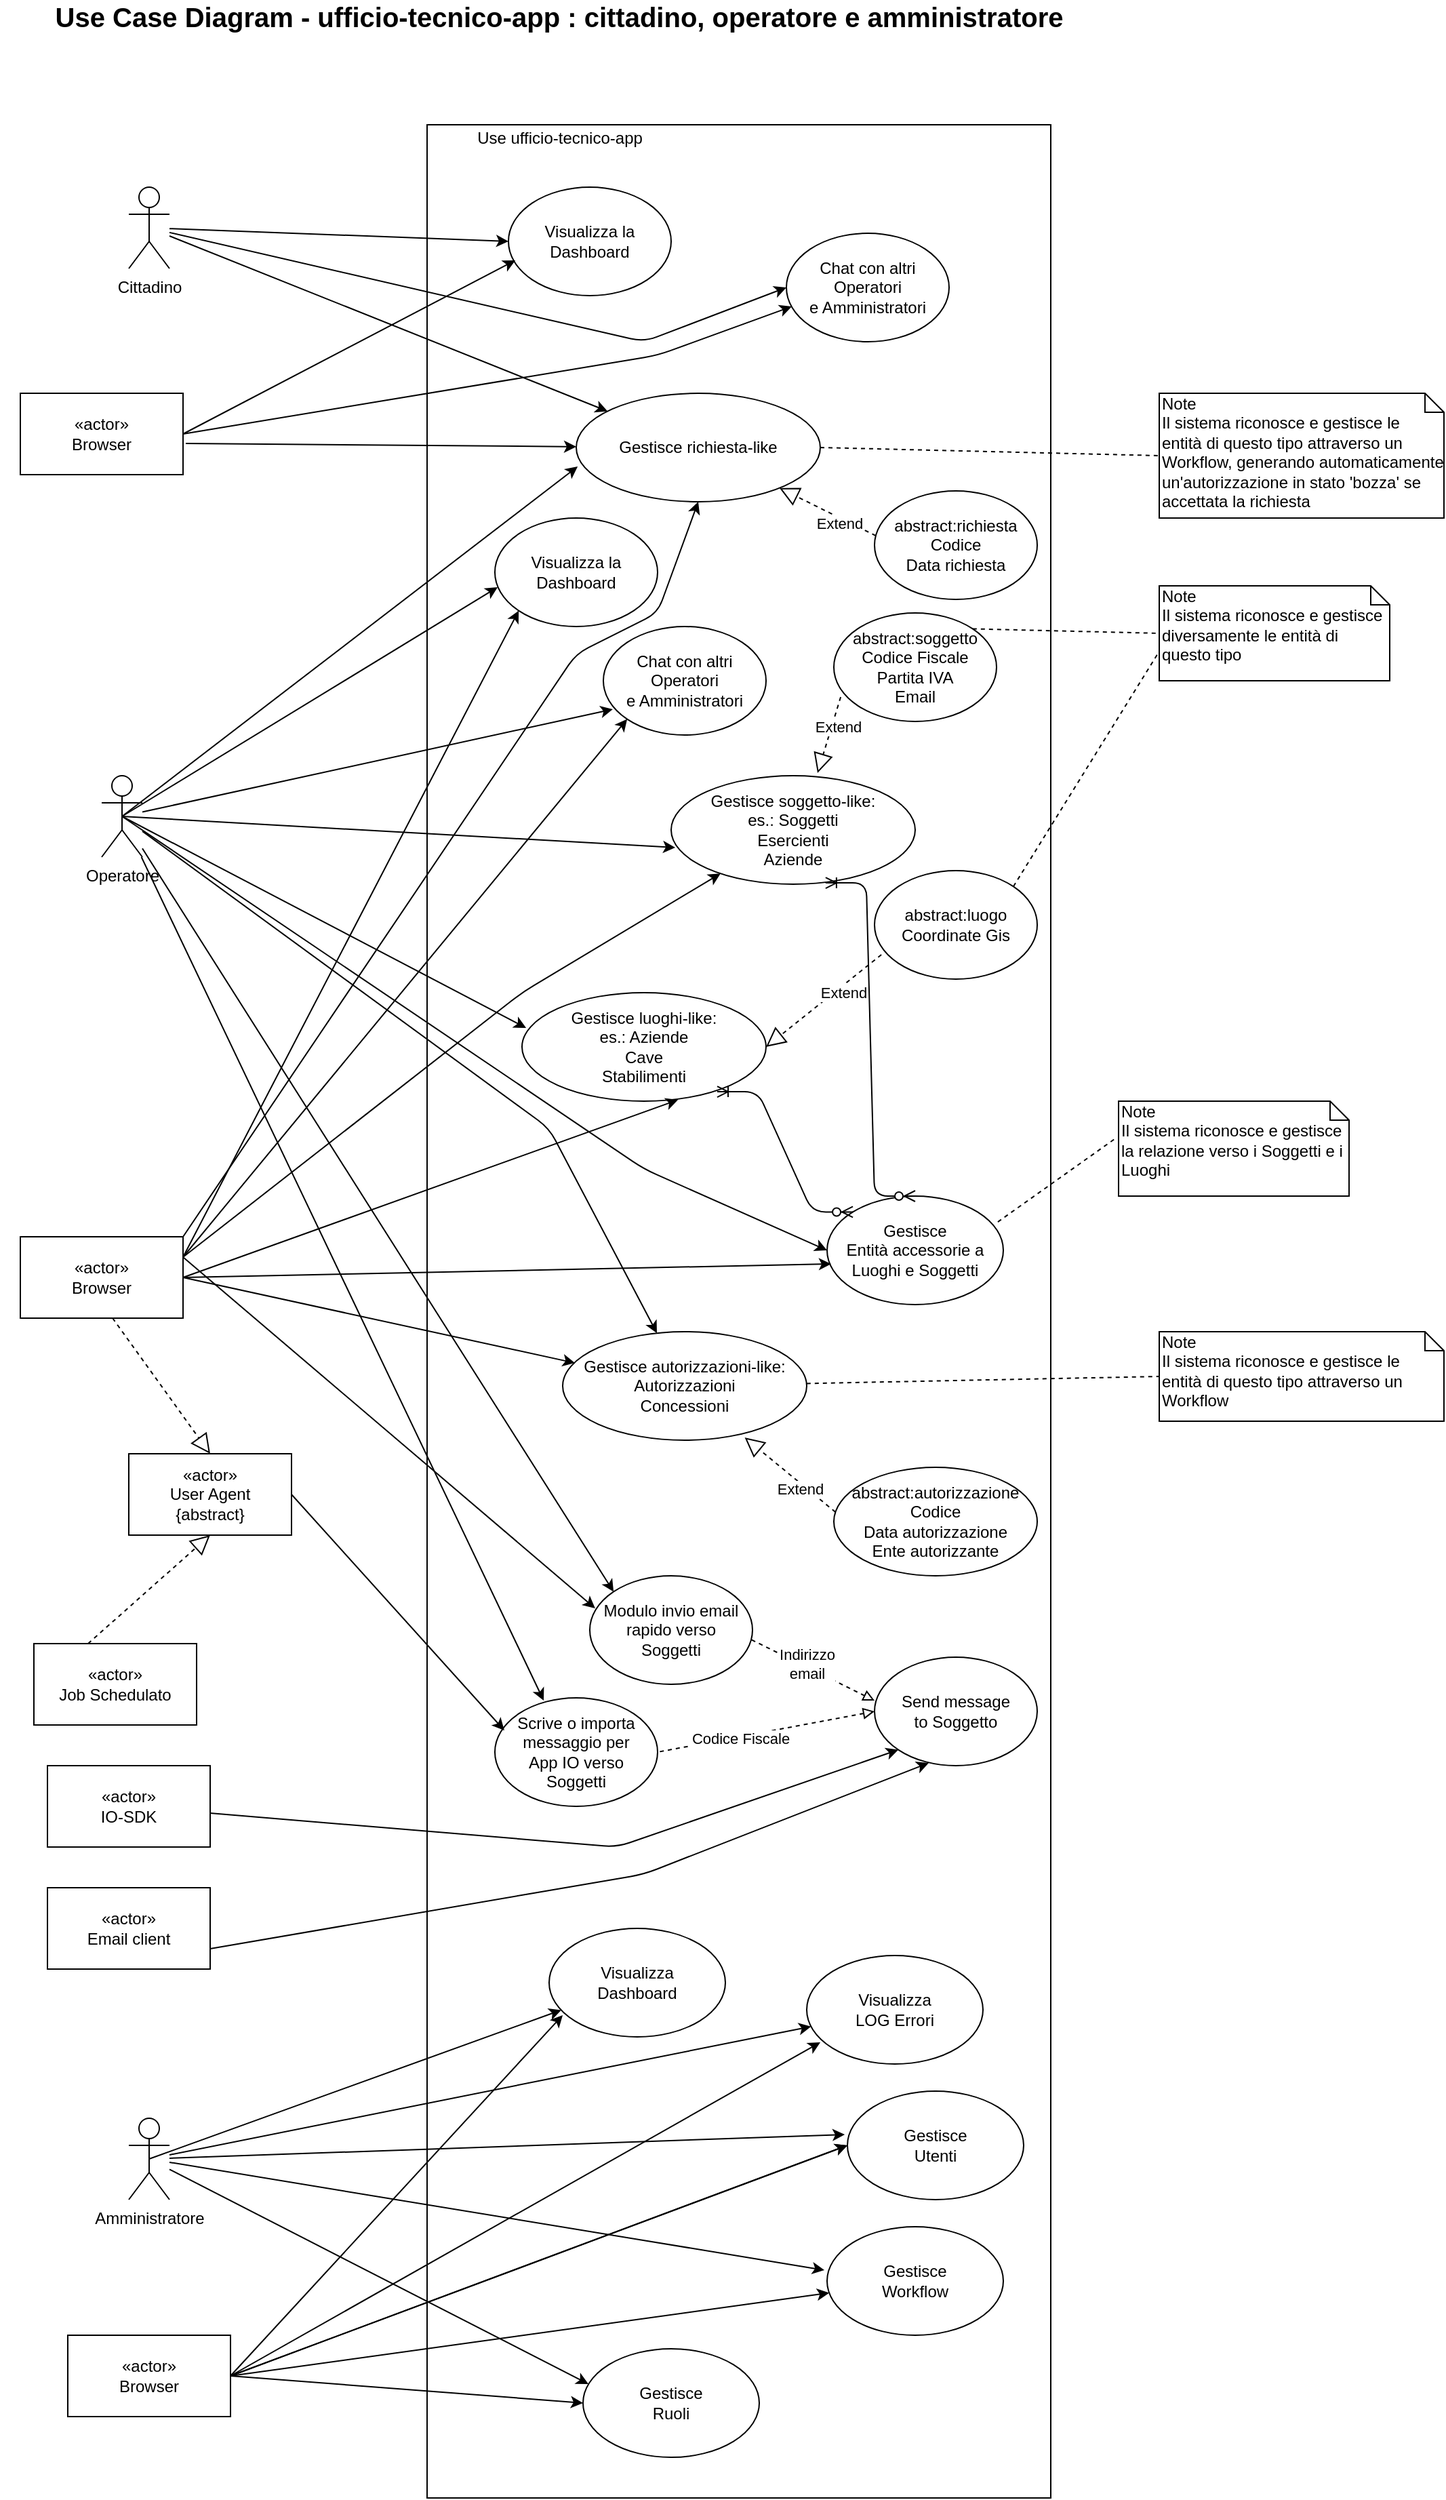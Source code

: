 <mxfile version="13.1.3">
    <diagram id="cpvimrTGd2H6IUNWrMBu" name="Page-1">
        <mxGraphModel dx="1138" dy="1836" grid="1" gridSize="10" guides="1" tooltips="1" connect="1" arrows="1" fold="1" page="1" pageScale="1" pageWidth="827" pageHeight="1169" math="0" shadow="0">
            <root>
                <mxCell id="0"/>
                <mxCell id="1" parent="0"/>
                <mxCell id="16" value="" style="rounded=0;whiteSpace=wrap;html=1;" parent="1" vertex="1">
                    <mxGeometry x="350" y="-690" width="460" height="1750" as="geometry"/>
                </mxCell>
                <mxCell id="dpqHK9en1lOp_nEywDLZ-52" value="Use ufficio-tecnico-app" style="text;html=1;strokeColor=none;fillColor=none;align=center;verticalAlign=middle;whiteSpace=wrap;rounded=0;" parent="1" vertex="1">
                    <mxGeometry x="357.5" y="-690" width="180" height="20" as="geometry"/>
                </mxCell>
                <mxCell id="dpqHK9en1lOp_nEywDLZ-53" value="Visualizza la Dashboard" style="ellipse;whiteSpace=wrap;html=1;" parent="1" vertex="1">
                    <mxGeometry x="400" y="-400" width="120" height="80" as="geometry"/>
                </mxCell>
                <mxCell id="dpqHK9en1lOp_nEywDLZ-54" value="Operatore" style="shape=umlActor;verticalLabelPosition=bottom;labelBackgroundColor=#ffffff;verticalAlign=top;html=1;outlineConnect=0;" parent="1" vertex="1">
                    <mxGeometry x="110" y="-210" width="30" height="60" as="geometry"/>
                </mxCell>
                <mxCell id="dpqHK9en1lOp_nEywDLZ-55" value="«actor»&lt;br&gt;Browser" style="rounded=0;whiteSpace=wrap;html=1;" parent="1" vertex="1">
                    <mxGeometry x="50" y="130" width="120" height="60" as="geometry"/>
                </mxCell>
                <mxCell id="OvLei4fj0SvabnM2tm5U-1" value="&lt;b&gt;&lt;font style=&quot;font-size: 20px&quot;&gt;Use Case Diagram - ufficio-tecnico-app : cittadino, operatore e amministratore&lt;br&gt;&lt;/font&gt;&lt;/b&gt;" style="text;html=1;strokeColor=none;fillColor=none;align=center;verticalAlign=middle;whiteSpace=wrap;rounded=0;" parent="1" vertex="1">
                    <mxGeometry x="35" y="-780" width="825" height="20" as="geometry"/>
                </mxCell>
                <mxCell id="OvLei4fj0SvabnM2tm5U-2" value="Send message&lt;br&gt;to Soggetto" style="ellipse;whiteSpace=wrap;html=1;" parent="1" vertex="1">
                    <mxGeometry x="680" y="440" width="120" height="80" as="geometry"/>
                </mxCell>
                <mxCell id="OvLei4fj0SvabnM2tm5U-3" value="«actor»&lt;br&gt;Email client" style="rounded=0;whiteSpace=wrap;html=1;" parent="1" vertex="1">
                    <mxGeometry x="70" y="610" width="120" height="60" as="geometry"/>
                </mxCell>
                <mxCell id="2" value="Chat con altri&lt;br&gt;Operatori&lt;br&gt;e Amministratori" style="ellipse;whiteSpace=wrap;html=1;" parent="1" vertex="1">
                    <mxGeometry x="480" y="-320" width="120" height="80" as="geometry"/>
                </mxCell>
                <mxCell id="5" value="Modulo invio email&lt;br&gt;rapido verso&lt;br&gt;Soggetti" style="ellipse;whiteSpace=wrap;html=1;" parent="1" vertex="1">
                    <mxGeometry x="470" y="380" width="120" height="80" as="geometry"/>
                </mxCell>
                <mxCell id="6" value="" style="endArrow=none;dashed=1;html=1;endFill=0;startArrow=block;startFill=0;exitX=0;exitY=0.4;exitDx=0;exitDy=0;exitPerimeter=0;entryX=0.992;entryY=0.588;entryDx=0;entryDy=0;entryPerimeter=0;" parent="1" source="OvLei4fj0SvabnM2tm5U-2" target="5" edge="1">
                    <mxGeometry width="50" height="50" relative="1" as="geometry">
                        <mxPoint x="675.04" y="452.04" as="sourcePoint"/>
                        <mxPoint x="170" y="226.693" as="targetPoint"/>
                    </mxGeometry>
                </mxCell>
                <mxCell id="15" value="Indirizzo&lt;br&gt;email" style="edgeLabel;html=1;align=center;verticalAlign=middle;resizable=0;points=[];" parent="6" vertex="1" connectable="0">
                    <mxGeometry x="0.278" y="2" relative="1" as="geometry">
                        <mxPoint x="9.16" as="offset"/>
                    </mxGeometry>
                </mxCell>
                <mxCell id="8" value="«actor»&lt;br&gt;IO-SDK" style="rounded=0;whiteSpace=wrap;html=1;" parent="1" vertex="1">
                    <mxGeometry x="70" y="520" width="120" height="60" as="geometry"/>
                </mxCell>
                <mxCell id="9" value="Scrive o importa&lt;br&gt;messaggio per&lt;br&gt;App IO verso&lt;br&gt;Soggetti" style="ellipse;whiteSpace=wrap;html=1;" parent="1" vertex="1">
                    <mxGeometry x="400" y="470" width="120" height="80" as="geometry"/>
                </mxCell>
                <mxCell id="13" value="" style="endArrow=none;dashed=1;html=1;endFill=0;startArrow=block;startFill=0;entryX=1;entryY=0.5;entryDx=0;entryDy=0;" parent="1" target="9" edge="1">
                    <mxGeometry width="50" height="50" relative="1" as="geometry">
                        <mxPoint x="680" y="480" as="sourcePoint"/>
                        <mxPoint x="599.04" y="437.04" as="targetPoint"/>
                    </mxGeometry>
                </mxCell>
                <mxCell id="14" value="Codice Fiscale" style="edgeLabel;html=1;align=center;verticalAlign=middle;resizable=0;points=[];" parent="13" vertex="1" connectable="0">
                    <mxGeometry x="0.241" y="1" relative="1" as="geometry">
                        <mxPoint as="offset"/>
                    </mxGeometry>
                </mxCell>
                <mxCell id="17" value="Gestisce soggetto-like:&lt;br&gt;es.: Soggetti&lt;br&gt;Esercienti&lt;br&gt;Aziende" style="ellipse;whiteSpace=wrap;html=1;" parent="1" vertex="1">
                    <mxGeometry x="530" y="-210" width="180" height="80" as="geometry"/>
                </mxCell>
                <mxCell id="18" value="" style="endArrow=block;dashed=1;endFill=0;endSize=12;html=1;entryX=0.6;entryY=-0.025;entryDx=0;entryDy=0;entryPerimeter=0;exitX=0.042;exitY=0.775;exitDx=0;exitDy=0;exitPerimeter=0;" parent="1" source="19" target="17" edge="1">
                    <mxGeometry width="160" relative="1" as="geometry">
                        <mxPoint x="200" y="-140" as="sourcePoint"/>
                        <mxPoint x="490" y="-150" as="targetPoint"/>
                        <Array as="points"/>
                    </mxGeometry>
                </mxCell>
                <mxCell id="20" value="Extend" style="edgeLabel;html=1;align=center;verticalAlign=middle;resizable=0;points=[];" parent="18" vertex="1" connectable="0">
                    <mxGeometry x="-0.275" y="4" relative="1" as="geometry">
                        <mxPoint as="offset"/>
                    </mxGeometry>
                </mxCell>
                <mxCell id="19" value="abstract:soggetto&lt;br&gt;Codice Fiscale&lt;br&gt;Partita IVA&lt;br&gt;Email" style="ellipse;whiteSpace=wrap;html=1;" parent="1" vertex="1">
                    <mxGeometry x="650" y="-330" width="120" height="80" as="geometry"/>
                </mxCell>
                <mxCell id="22" value="Gestisce luoghi-like:&lt;br&gt;es.: Aziende&lt;br&gt;Cave&lt;br&gt;Stabilimenti" style="ellipse;whiteSpace=wrap;html=1;" parent="1" vertex="1">
                    <mxGeometry x="420" y="-50" width="180" height="80" as="geometry"/>
                </mxCell>
                <mxCell id="23" value="" style="endArrow=block;dashed=1;endFill=0;endSize=12;html=1;entryX=1;entryY=0.5;entryDx=0;entryDy=0;exitX=0.042;exitY=0.775;exitDx=0;exitDy=0;exitPerimeter=0;" parent="1" source="25" target="22" edge="1">
                    <mxGeometry width="160" relative="1" as="geometry">
                        <mxPoint x="221" as="sourcePoint"/>
                        <mxPoint x="609" y="-12" as="targetPoint"/>
                        <Array as="points"/>
                    </mxGeometry>
                </mxCell>
                <mxCell id="24" value="Extend" style="edgeLabel;html=1;align=center;verticalAlign=middle;resizable=0;points=[];" parent="23" vertex="1" connectable="0">
                    <mxGeometry x="-0.275" y="4" relative="1" as="geometry">
                        <mxPoint as="offset"/>
                    </mxGeometry>
                </mxCell>
                <mxCell id="25" value="abstract:luogo&lt;br&gt;Coordinate Gis" style="ellipse;whiteSpace=wrap;html=1;" parent="1" vertex="1">
                    <mxGeometry x="680" y="-140" width="120" height="80" as="geometry"/>
                </mxCell>
                <mxCell id="28" value="Gestisce autorizzazioni-like:&lt;br&gt;Autorizzazioni&lt;br&gt;Concessioni" style="ellipse;whiteSpace=wrap;html=1;" parent="1" vertex="1">
                    <mxGeometry x="450" y="200" width="180" height="80" as="geometry"/>
                </mxCell>
                <mxCell id="30" value="" style="endArrow=classic;html=1;entryX=0.017;entryY=0.638;entryDx=0;entryDy=0;entryPerimeter=0;exitX=0.5;exitY=0.5;exitDx=0;exitDy=0;exitPerimeter=0;" parent="1" source="dpqHK9en1lOp_nEywDLZ-54" target="dpqHK9en1lOp_nEywDLZ-53" edge="1">
                    <mxGeometry width="50" height="50" relative="1" as="geometry">
                        <mxPoint x="390" y="-130" as="sourcePoint"/>
                        <mxPoint x="440" y="-180" as="targetPoint"/>
                    </mxGeometry>
                </mxCell>
                <mxCell id="31" value="" style="endArrow=classic;html=1;exitX=1;exitY=0.25;exitDx=0;exitDy=0;entryX=0;entryY=1;entryDx=0;entryDy=0;" parent="1" source="dpqHK9en1lOp_nEywDLZ-55" target="dpqHK9en1lOp_nEywDLZ-53" edge="1">
                    <mxGeometry width="50" height="50" relative="1" as="geometry">
                        <mxPoint x="135" y="-170" as="sourcePoint"/>
                        <mxPoint x="470" y="-340" as="targetPoint"/>
                    </mxGeometry>
                </mxCell>
                <mxCell id="32" value="" style="endArrow=classic;html=1;entryX=0;entryY=1;entryDx=0;entryDy=0;exitX=1;exitY=0.25;exitDx=0;exitDy=0;" parent="1" source="dpqHK9en1lOp_nEywDLZ-55" target="2" edge="1">
                    <mxGeometry width="50" height="50" relative="1" as="geometry">
                        <mxPoint x="135" y="-170" as="sourcePoint"/>
                        <mxPoint x="472.04" y="-328.96" as="targetPoint"/>
                    </mxGeometry>
                </mxCell>
                <mxCell id="33" value="" style="endArrow=classic;html=1;entryX=0.058;entryY=0.763;entryDx=0;entryDy=0;entryPerimeter=0;" parent="1" source="dpqHK9en1lOp_nEywDLZ-54" target="2" edge="1">
                    <mxGeometry width="50" height="50" relative="1" as="geometry">
                        <mxPoint x="145" y="-160" as="sourcePoint"/>
                        <mxPoint x="482.04" y="-318.96" as="targetPoint"/>
                    </mxGeometry>
                </mxCell>
                <mxCell id="34" value="" style="endArrow=classic;html=1;entryX=0.017;entryY=0.663;entryDx=0;entryDy=0;entryPerimeter=0;exitX=0.5;exitY=0.5;exitDx=0;exitDy=0;exitPerimeter=0;" parent="1" source="dpqHK9en1lOp_nEywDLZ-54" target="17" edge="1">
                    <mxGeometry width="50" height="50" relative="1" as="geometry">
                        <mxPoint x="135" y="-170" as="sourcePoint"/>
                        <mxPoint x="472.04" y="-328.96" as="targetPoint"/>
                    </mxGeometry>
                </mxCell>
                <mxCell id="35" value="" style="endArrow=classic;html=1;entryX=0.017;entryY=0.325;entryDx=0;entryDy=0;entryPerimeter=0;exitX=0.5;exitY=0.5;exitDx=0;exitDy=0;exitPerimeter=0;" parent="1" source="dpqHK9en1lOp_nEywDLZ-54" target="22" edge="1">
                    <mxGeometry width="50" height="50" relative="1" as="geometry">
                        <mxPoint x="145" y="-160" as="sourcePoint"/>
                        <mxPoint x="482.04" y="-318.96" as="targetPoint"/>
                    </mxGeometry>
                </mxCell>
                <mxCell id="46" value="" style="endArrow=classic;html=1;" parent="1" source="dpqHK9en1lOp_nEywDLZ-54" target="28" edge="1">
                    <mxGeometry width="50" height="50" relative="1" as="geometry">
                        <mxPoint x="135" y="-170" as="sourcePoint"/>
                        <mxPoint x="427.06" y="-14" as="targetPoint"/>
                        <Array as="points">
                            <mxPoint x="440" y="50"/>
                        </Array>
                    </mxGeometry>
                </mxCell>
                <mxCell id="48" value="" style="endArrow=classic;html=1;entryX=0.3;entryY=0.025;entryDx=0;entryDy=0;entryPerimeter=0;" parent="1" source="dpqHK9en1lOp_nEywDLZ-54" target="9" edge="1">
                    <mxGeometry width="50" height="50" relative="1" as="geometry">
                        <mxPoint x="150" y="-155" as="sourcePoint"/>
                        <mxPoint x="440.934" y="135.934" as="targetPoint"/>
                    </mxGeometry>
                </mxCell>
                <mxCell id="49" value="" style="endArrow=classic;html=1;entryX=0;entryY=0;entryDx=0;entryDy=0;" parent="1" source="dpqHK9en1lOp_nEywDLZ-54" target="5" edge="1">
                    <mxGeometry width="50" height="50" relative="1" as="geometry">
                        <mxPoint x="160" y="-145" as="sourcePoint"/>
                        <mxPoint x="450.934" y="145.934" as="targetPoint"/>
                    </mxGeometry>
                </mxCell>
                <mxCell id="50" value="" style="endArrow=classic;html=1;exitX=1;exitY=0.5;exitDx=0;exitDy=0;entryX=0.058;entryY=0.3;entryDx=0;entryDy=0;entryPerimeter=0;" parent="1" source="90" target="9" edge="1">
                    <mxGeometry width="50" height="50" relative="1" as="geometry">
                        <mxPoint x="180" y="155" as="sourcePoint"/>
                        <mxPoint x="220" y="372" as="targetPoint"/>
                    </mxGeometry>
                </mxCell>
                <mxCell id="51" value="" style="endArrow=classic;html=1;exitX=1;exitY=0.25;exitDx=0;exitDy=0;entryX=0.033;entryY=0.3;entryDx=0;entryDy=0;entryPerimeter=0;" parent="1" source="dpqHK9en1lOp_nEywDLZ-55" target="5" edge="1">
                    <mxGeometry width="50" height="50" relative="1" as="geometry">
                        <mxPoint x="190" y="165" as="sourcePoint"/>
                        <mxPoint x="270" y="300" as="targetPoint"/>
                    </mxGeometry>
                </mxCell>
                <mxCell id="52" value="" style="endArrow=classic;html=1;exitX=1;exitY=0.75;exitDx=0;exitDy=0;entryX=0.333;entryY=0.975;entryDx=0;entryDy=0;entryPerimeter=0;" parent="1" source="OvLei4fj0SvabnM2tm5U-3" target="OvLei4fj0SvabnM2tm5U-2" edge="1">
                    <mxGeometry width="50" height="50" relative="1" as="geometry">
                        <mxPoint x="179.04" y="162.02" as="sourcePoint"/>
                        <mxPoint x="416.96" y="504" as="targetPoint"/>
                        <Array as="points">
                            <mxPoint x="510" y="600"/>
                        </Array>
                    </mxGeometry>
                </mxCell>
                <mxCell id="53" value="" style="endArrow=classic;html=1;entryX=0;entryY=1;entryDx=0;entryDy=0;" parent="1" source="8" target="OvLei4fj0SvabnM2tm5U-2" edge="1">
                    <mxGeometry width="50" height="50" relative="1" as="geometry">
                        <mxPoint x="189.04" y="172.02" as="sourcePoint"/>
                        <mxPoint x="426.96" y="514" as="targetPoint"/>
                        <Array as="points">
                            <mxPoint x="490" y="580"/>
                        </Array>
                    </mxGeometry>
                </mxCell>
                <mxCell id="54" value="Gestisce&lt;br&gt;Entità accessorie a Luoghi e Soggetti" style="ellipse;whiteSpace=wrap;html=1;" parent="1" vertex="1">
                    <mxGeometry x="645" y="100" width="130" height="80" as="geometry"/>
                </mxCell>
                <mxCell id="55" value="" style="endArrow=classic;html=1;entryX=0;entryY=0.5;entryDx=0;entryDy=0;exitX=0.5;exitY=0.5;exitDx=0;exitDy=0;exitPerimeter=0;" parent="1" source="dpqHK9en1lOp_nEywDLZ-54" target="54" edge="1">
                    <mxGeometry width="50" height="50" relative="1" as="geometry">
                        <mxPoint x="135" y="-170" as="sourcePoint"/>
                        <mxPoint x="427.06" y="-14" as="targetPoint"/>
                        <Array as="points">
                            <mxPoint x="510" y="80"/>
                        </Array>
                    </mxGeometry>
                </mxCell>
                <mxCell id="56" value="" style="endArrow=classic;html=1;exitX=1;exitY=0.25;exitDx=0;exitDy=0;" parent="1" source="dpqHK9en1lOp_nEywDLZ-55" target="17" edge="1">
                    <mxGeometry width="50" height="50" relative="1" as="geometry">
                        <mxPoint x="180" y="155" as="sourcePoint"/>
                        <mxPoint x="667.574" y="-301.716" as="targetPoint"/>
                        <Array as="points">
                            <mxPoint x="420" y="-50"/>
                        </Array>
                    </mxGeometry>
                </mxCell>
                <mxCell id="57" value="" style="endArrow=classic;html=1;entryX=0.639;entryY=0.988;entryDx=0;entryDy=0;exitX=1;exitY=0.5;exitDx=0;exitDy=0;entryPerimeter=0;" parent="1" source="dpqHK9en1lOp_nEywDLZ-55" target="22" edge="1">
                    <mxGeometry width="50" height="50" relative="1" as="geometry">
                        <mxPoint x="190" y="165" as="sourcePoint"/>
                        <mxPoint x="677.574" y="-291.716" as="targetPoint"/>
                    </mxGeometry>
                </mxCell>
                <mxCell id="58" value="" style="endArrow=classic;html=1;entryX=0.023;entryY=0.625;entryDx=0;entryDy=0;exitX=1;exitY=0.5;exitDx=0;exitDy=0;entryPerimeter=0;" parent="1" source="dpqHK9en1lOp_nEywDLZ-55" target="54" edge="1">
                    <mxGeometry width="50" height="50" relative="1" as="geometry">
                        <mxPoint x="200" y="175" as="sourcePoint"/>
                        <mxPoint x="687.574" y="-281.716" as="targetPoint"/>
                    </mxGeometry>
                </mxCell>
                <mxCell id="59" value="" style="edgeStyle=entityRelationEdgeStyle;fontSize=12;html=1;endArrow=ERoneToMany;startArrow=ERzeroToMany;entryX=0.8;entryY=0.913;entryDx=0;entryDy=0;entryPerimeter=0;exitX=0;exitY=0;exitDx=0;exitDy=0;" parent="1" source="54" target="22" edge="1">
                    <mxGeometry width="100" height="100" relative="1" as="geometry">
                        <mxPoint x="360" y="-30" as="sourcePoint"/>
                        <mxPoint x="460" y="-130" as="targetPoint"/>
                    </mxGeometry>
                </mxCell>
                <mxCell id="60" value="" style="edgeStyle=entityRelationEdgeStyle;fontSize=12;html=1;endArrow=ERoneToMany;startArrow=ERzeroToMany;entryX=0.633;entryY=0.988;entryDx=0;entryDy=0;entryPerimeter=0;exitX=0.5;exitY=0;exitDx=0;exitDy=0;" parent="1" source="54" target="17" edge="1">
                    <mxGeometry width="100" height="100" relative="1" as="geometry">
                        <mxPoint x="360" y="-30" as="sourcePoint"/>
                        <mxPoint x="460" y="-130" as="targetPoint"/>
                    </mxGeometry>
                </mxCell>
                <mxCell id="61" value="Note&lt;br&gt;Il sistema riconosce e gestisce diversamente le entità di questo tipo" style="shape=note;whiteSpace=wrap;html=1;size=14;verticalAlign=top;align=left;spacingTop=-6;" parent="1" vertex="1">
                    <mxGeometry x="890" y="-350" width="170" height="70" as="geometry"/>
                </mxCell>
                <mxCell id="62" value="" style="endArrow=none;dashed=1;html=1;entryX=-0.006;entryY=0.714;entryDx=0;entryDy=0;entryPerimeter=0;exitX=1;exitY=0;exitDx=0;exitDy=0;" parent="1" source="25" target="61" edge="1">
                    <mxGeometry width="50" height="50" relative="1" as="geometry">
                        <mxPoint x="390" y="-260" as="sourcePoint"/>
                        <mxPoint x="440" y="-310" as="targetPoint"/>
                    </mxGeometry>
                </mxCell>
                <mxCell id="63" value="" style="endArrow=none;dashed=1;html=1;entryX=0;entryY=0.5;entryDx=0;entryDy=0;entryPerimeter=0;exitX=1;exitY=0;exitDx=0;exitDy=0;" parent="1" source="19" target="61" edge="1">
                    <mxGeometry width="50" height="50" relative="1" as="geometry">
                        <mxPoint x="390" y="-260" as="sourcePoint"/>
                        <mxPoint x="440" y="-310" as="targetPoint"/>
                    </mxGeometry>
                </mxCell>
                <mxCell id="64" value="Note&lt;br&gt;Il sistema riconosce e gestisce la relazione verso i Soggetti e i Luoghi" style="shape=note;whiteSpace=wrap;html=1;size=14;verticalAlign=top;align=left;spacingTop=-6;" parent="1" vertex="1">
                    <mxGeometry x="860" y="30" width="170" height="70" as="geometry"/>
                </mxCell>
                <mxCell id="65" value="" style="endArrow=none;dashed=1;html=1;entryX=-0.018;entryY=0.4;entryDx=0;entryDy=0;entryPerimeter=0;exitX=0.969;exitY=0.238;exitDx=0;exitDy=0;exitPerimeter=0;" parent="1" source="54" target="64" edge="1">
                    <mxGeometry width="50" height="50" relative="1" as="geometry">
                        <mxPoint x="780.04" y="-80" as="sourcePoint"/>
                        <mxPoint x="898.98" y="-290.02" as="targetPoint"/>
                    </mxGeometry>
                </mxCell>
                <mxCell id="70" value="Amministratore" style="shape=umlActor;verticalLabelPosition=bottom;labelBackgroundColor=#ffffff;verticalAlign=top;html=1;outlineConnect=0;" parent="1" vertex="1">
                    <mxGeometry x="130" y="780" width="30" height="60" as="geometry"/>
                </mxCell>
                <mxCell id="73" value="Gestisce&lt;br&gt;Utenti" style="ellipse;whiteSpace=wrap;html=1;" parent="1" vertex="1">
                    <mxGeometry x="660" y="760" width="130" height="80" as="geometry"/>
                </mxCell>
                <mxCell id="74" value="Gestisce&lt;br&gt;Ruoli" style="ellipse;whiteSpace=wrap;html=1;" parent="1" vertex="1">
                    <mxGeometry x="465" y="950" width="130" height="80" as="geometry"/>
                </mxCell>
                <mxCell id="75" value="Visualizza&lt;br&gt;LOG Errori" style="ellipse;whiteSpace=wrap;html=1;" parent="1" vertex="1">
                    <mxGeometry x="630" y="660" width="130" height="80" as="geometry"/>
                </mxCell>
                <mxCell id="76" value="" style="endArrow=classic;html=1;" parent="1" source="70" target="75" edge="1">
                    <mxGeometry width="50" height="50" relative="1" as="geometry">
                        <mxPoint x="390" y="810" as="sourcePoint"/>
                        <mxPoint x="440" y="760" as="targetPoint"/>
                    </mxGeometry>
                </mxCell>
                <mxCell id="77" value="«actor»&lt;br&gt;Browser" style="rounded=0;whiteSpace=wrap;html=1;" parent="1" vertex="1">
                    <mxGeometry x="85" y="940" width="120" height="60" as="geometry"/>
                </mxCell>
                <mxCell id="79" value="" style="endArrow=classic;html=1;entryX=0.031;entryY=0.325;entryDx=0;entryDy=0;entryPerimeter=0;" parent="1" source="70" target="74" edge="1">
                    <mxGeometry width="50" height="50" relative="1" as="geometry">
                        <mxPoint x="180" y="824.868" as="sourcePoint"/>
                        <mxPoint x="488.189" y="719.435" as="targetPoint"/>
                    </mxGeometry>
                </mxCell>
                <mxCell id="80" value="" style="endArrow=classic;html=1;entryX=-0.015;entryY=0.4;entryDx=0;entryDy=0;entryPerimeter=0;" parent="1" source="70" target="73" edge="1">
                    <mxGeometry width="50" height="50" relative="1" as="geometry">
                        <mxPoint x="190" y="834.868" as="sourcePoint"/>
                        <mxPoint x="498.189" y="729.435" as="targetPoint"/>
                    </mxGeometry>
                </mxCell>
                <mxCell id="83" value="" style="endArrow=classic;html=1;entryX=0.077;entryY=0.8;entryDx=0;entryDy=0;entryPerimeter=0;exitX=1;exitY=0.5;exitDx=0;exitDy=0;" parent="1" source="77" target="75" edge="1">
                    <mxGeometry width="50" height="50" relative="1" as="geometry">
                        <mxPoint x="220" y="864.868" as="sourcePoint"/>
                        <mxPoint x="528.189" y="759.435" as="targetPoint"/>
                    </mxGeometry>
                </mxCell>
                <mxCell id="85" value="" style="endArrow=classic;html=1;entryX=0;entryY=0.5;entryDx=0;entryDy=0;exitX=1;exitY=0.5;exitDx=0;exitDy=0;" parent="1" source="77" target="73" edge="1">
                    <mxGeometry width="50" height="50" relative="1" as="geometry">
                        <mxPoint x="215" y="980" as="sourcePoint"/>
                        <mxPoint x="475" y="890" as="targetPoint"/>
                    </mxGeometry>
                </mxCell>
                <mxCell id="86" value="" style="endArrow=classic;html=1;entryX=0;entryY=0.5;entryDx=0;entryDy=0;exitX=1;exitY=0.5;exitDx=0;exitDy=0;" parent="1" source="77" target="74" edge="1">
                    <mxGeometry width="50" height="50" relative="1" as="geometry">
                        <mxPoint x="215" y="980" as="sourcePoint"/>
                        <mxPoint x="460" y="1000" as="targetPoint"/>
                    </mxGeometry>
                </mxCell>
                <mxCell id="90" value="«actor»&lt;br&gt;User Agent&lt;br&gt;{abstract}" style="rounded=0;whiteSpace=wrap;html=1;" parent="1" vertex="1">
                    <mxGeometry x="130" y="290" width="120" height="60" as="geometry"/>
                </mxCell>
                <mxCell id="91" value="«actor»&lt;br&gt;Job Schedulato" style="rounded=0;whiteSpace=wrap;html=1;" parent="1" vertex="1">
                    <mxGeometry x="60" y="430" width="120" height="60" as="geometry"/>
                </mxCell>
                <mxCell id="92" value="" style="endArrow=block;dashed=1;endFill=0;endSize=12;html=1;entryX=0.5;entryY=0;entryDx=0;entryDy=0;exitX=0.567;exitY=1;exitDx=0;exitDy=0;exitPerimeter=0;" parent="1" source="dpqHK9en1lOp_nEywDLZ-55" target="90" edge="1">
                    <mxGeometry width="160" relative="1" as="geometry">
                        <mxPoint x="168.52" y="220" as="sourcePoint"/>
                        <mxPoint x="81.48" y="316" as="targetPoint"/>
                        <Array as="points"/>
                    </mxGeometry>
                </mxCell>
                <mxCell id="94" value="" style="endArrow=block;dashed=1;endFill=0;endSize=12;html=1;entryX=0.5;entryY=1;entryDx=0;entryDy=0;exitX=0.333;exitY=0;exitDx=0;exitDy=0;exitPerimeter=0;" parent="1" source="91" target="90" edge="1">
                    <mxGeometry width="160" relative="1" as="geometry">
                        <mxPoint x="128.04" y="200" as="sourcePoint"/>
                        <mxPoint x="210" y="340" as="targetPoint"/>
                        <Array as="points"/>
                    </mxGeometry>
                </mxCell>
                <mxCell id="95" value="Cittadino" style="shape=umlActor;verticalLabelPosition=bottom;labelBackgroundColor=#ffffff;verticalAlign=top;html=1;outlineConnect=0;" vertex="1" parent="1">
                    <mxGeometry x="130" y="-644" width="30" height="60" as="geometry"/>
                </mxCell>
                <mxCell id="96" value="Visualizza la Dashboard" style="ellipse;whiteSpace=wrap;html=1;" vertex="1" parent="1">
                    <mxGeometry x="410" y="-644" width="120" height="80" as="geometry"/>
                </mxCell>
                <mxCell id="97" value="Chat con altri&lt;br&gt;Operatori&lt;br&gt;e Amministratori" style="ellipse;whiteSpace=wrap;html=1;" vertex="1" parent="1">
                    <mxGeometry x="615" y="-610" width="120" height="80" as="geometry"/>
                </mxCell>
                <mxCell id="98" value="Gestisce richiesta-like" style="ellipse;whiteSpace=wrap;html=1;" vertex="1" parent="1">
                    <mxGeometry x="460" y="-492" width="180" height="80" as="geometry"/>
                </mxCell>
                <mxCell id="99" value="abstract:richiesta&lt;br&gt;Codice&lt;br&gt;Data richiesta" style="ellipse;whiteSpace=wrap;html=1;" vertex="1" parent="1">
                    <mxGeometry x="680" y="-420" width="120" height="80" as="geometry"/>
                </mxCell>
                <mxCell id="100" value="" style="endArrow=block;dashed=1;endFill=0;endSize=12;html=1;exitX=0.008;exitY=0.413;exitDx=0;exitDy=0;exitPerimeter=0;" edge="1" parent="1" source="99" target="98">
                    <mxGeometry width="160" relative="1" as="geometry">
                        <mxPoint x="665.04" y="-258" as="sourcePoint"/>
                        <mxPoint x="648" y="-202" as="targetPoint"/>
                        <Array as="points"/>
                    </mxGeometry>
                </mxCell>
                <mxCell id="101" value="Extend" style="edgeLabel;html=1;align=center;verticalAlign=middle;resizable=0;points=[];" vertex="1" connectable="0" parent="100">
                    <mxGeometry x="-0.275" y="4" relative="1" as="geometry">
                        <mxPoint as="offset"/>
                    </mxGeometry>
                </mxCell>
                <mxCell id="102" value="" style="endArrow=classic;html=1;" edge="1" parent="1" source="95" target="98">
                    <mxGeometry width="50" height="50" relative="1" as="geometry">
                        <mxPoint x="122.96" y="-240" as="sourcePoint"/>
                        <mxPoint x="380.0" y="-428.96" as="targetPoint"/>
                    </mxGeometry>
                </mxCell>
                <mxCell id="103" value="" style="endArrow=classic;html=1;entryX=0;entryY=0.5;entryDx=0;entryDy=0;" edge="1" parent="1" source="95" target="97">
                    <mxGeometry width="50" height="50" relative="1" as="geometry">
                        <mxPoint x="110" y="-271.04" as="sourcePoint"/>
                        <mxPoint x="367.04" y="-460.0" as="targetPoint"/>
                        <Array as="points">
                            <mxPoint x="510" y="-530"/>
                        </Array>
                    </mxGeometry>
                </mxCell>
                <mxCell id="104" value="" style="endArrow=classic;html=1;entryX=0;entryY=0.5;entryDx=0;entryDy=0;" edge="1" parent="1" source="95" target="96">
                    <mxGeometry width="50" height="50" relative="1" as="geometry">
                        <mxPoint x="80" y="-311.04" as="sourcePoint"/>
                        <mxPoint x="337.04" y="-500" as="targetPoint"/>
                    </mxGeometry>
                </mxCell>
                <mxCell id="105" value="" style="endArrow=classic;html=1;entryX=0.006;entryY=0.675;entryDx=0;entryDy=0;entryPerimeter=0;exitX=0.5;exitY=0.5;exitDx=0;exitDy=0;exitPerimeter=0;" edge="1" parent="1" source="dpqHK9en1lOp_nEywDLZ-54" target="98">
                    <mxGeometry width="50" height="50" relative="1" as="geometry">
                        <mxPoint x="135" y="-170" as="sourcePoint"/>
                        <mxPoint x="412.04" y="-338.96" as="targetPoint"/>
                    </mxGeometry>
                </mxCell>
                <mxCell id="106" value="«actor»&lt;br&gt;Browser" style="rounded=0;whiteSpace=wrap;html=1;" vertex="1" parent="1">
                    <mxGeometry x="50" y="-492" width="120" height="60" as="geometry"/>
                </mxCell>
                <mxCell id="107" value="" style="endArrow=classic;html=1;entryX=0.042;entryY=0.675;entryDx=0;entryDy=0;entryPerimeter=0;exitX=1;exitY=0.5;exitDx=0;exitDy=0;" edge="1" parent="1" source="106" target="96">
                    <mxGeometry width="50" height="50" relative="1" as="geometry">
                        <mxPoint x="185" y="-567.132" as="sourcePoint"/>
                        <mxPoint x="435.01" y="-708" as="targetPoint"/>
                    </mxGeometry>
                </mxCell>
                <mxCell id="108" value="" style="endArrow=classic;html=1;entryX=0.033;entryY=0.675;entryDx=0;entryDy=0;exitX=1;exitY=0.5;exitDx=0;exitDy=0;entryPerimeter=0;" edge="1" parent="1" source="106" target="97">
                    <mxGeometry width="50" height="50" relative="1" as="geometry">
                        <mxPoint x="180" y="-452" as="sourcePoint"/>
                        <mxPoint x="429" y="-472" as="targetPoint"/>
                        <Array as="points">
                            <mxPoint x="520" y="-520"/>
                        </Array>
                    </mxGeometry>
                </mxCell>
                <mxCell id="109" value="" style="endArrow=classic;html=1;exitX=1.017;exitY=0.617;exitDx=0;exitDy=0;exitPerimeter=0;" edge="1" parent="1" source="106" target="98">
                    <mxGeometry width="50" height="50" relative="1" as="geometry">
                        <mxPoint x="180" y="-452" as="sourcePoint"/>
                        <mxPoint x="425.04" y="-580" as="targetPoint"/>
                    </mxGeometry>
                </mxCell>
                <mxCell id="110" value="" style="endArrow=classic;html=1;exitX=1;exitY=0;exitDx=0;exitDy=0;entryX=0.5;entryY=1;entryDx=0;entryDy=0;" edge="1" parent="1" source="dpqHK9en1lOp_nEywDLZ-55" target="98">
                    <mxGeometry width="50" height="50" relative="1" as="geometry">
                        <mxPoint x="180" y="155" as="sourcePoint"/>
                        <mxPoint x="422" y="-320" as="targetPoint"/>
                        <Array as="points">
                            <mxPoint x="460" y="-300"/>
                            <mxPoint x="520" y="-330"/>
                        </Array>
                    </mxGeometry>
                </mxCell>
                <mxCell id="111" value="Visualizza&lt;br&gt;Dashboard" style="ellipse;whiteSpace=wrap;html=1;" vertex="1" parent="1">
                    <mxGeometry x="440" y="640" width="130" height="80" as="geometry"/>
                </mxCell>
                <mxCell id="112" value="" style="endArrow=classic;html=1;exitX=0.5;exitY=0.5;exitDx=0;exitDy=0;exitPerimeter=0;" edge="1" parent="1" target="111" source="70">
                    <mxGeometry width="50" height="50" relative="1" as="geometry">
                        <mxPoint x="10" y="786.765" as="sourcePoint"/>
                        <mxPoint x="290" y="740" as="targetPoint"/>
                    </mxGeometry>
                </mxCell>
                <mxCell id="113" value="" style="endArrow=classic;html=1;entryX=0.077;entryY=0.8;entryDx=0;entryDy=0;entryPerimeter=0;exitX=1;exitY=0.5;exitDx=0;exitDy=0;" edge="1" parent="1" target="111" source="77">
                    <mxGeometry width="50" height="50" relative="1" as="geometry">
                        <mxPoint x="55" y="950" as="sourcePoint"/>
                        <mxPoint x="378.189" y="739.435" as="targetPoint"/>
                    </mxGeometry>
                </mxCell>
                <mxCell id="114" value="abstract:autorizzazione&lt;br&gt;Codice&lt;br&gt;Data autorizzazione&lt;br&gt;Ente autorizzante" style="ellipse;whiteSpace=wrap;html=1;" vertex="1" parent="1">
                    <mxGeometry x="650" y="300" width="150" height="80" as="geometry"/>
                </mxCell>
                <mxCell id="115" value="" style="endArrow=block;dashed=1;endFill=0;endSize=12;html=1;exitX=0.008;exitY=0.413;exitDx=0;exitDy=0;exitPerimeter=0;entryX=0.746;entryY=0.975;entryDx=0;entryDy=0;entryPerimeter=0;" edge="1" parent="1" source="114" target="28">
                    <mxGeometry width="160" relative="1" as="geometry">
                        <mxPoint x="625.25" y="454.1" as="sourcePoint"/>
                        <mxPoint x="570.003" y="289.996" as="targetPoint"/>
                        <Array as="points"/>
                    </mxGeometry>
                </mxCell>
                <mxCell id="116" value="Extend" style="edgeLabel;html=1;align=center;verticalAlign=middle;resizable=0;points=[];" vertex="1" connectable="0" parent="115">
                    <mxGeometry x="-0.275" y="4" relative="1" as="geometry">
                        <mxPoint as="offset"/>
                    </mxGeometry>
                </mxCell>
                <mxCell id="117" value="" style="endArrow=classic;html=1;exitX=1;exitY=0.5;exitDx=0;exitDy=0;entryX=0.05;entryY=0.288;entryDx=0;entryDy=0;entryPerimeter=0;" edge="1" parent="1" source="dpqHK9en1lOp_nEywDLZ-55" target="28">
                    <mxGeometry width="50" height="50" relative="1" as="geometry">
                        <mxPoint x="180" y="155" as="sourcePoint"/>
                        <mxPoint x="483.96" y="414" as="targetPoint"/>
                    </mxGeometry>
                </mxCell>
                <mxCell id="118" value="Note&lt;br&gt;Il sistema riconosce e gestisce le entità di questo tipo attraverso un Workflow, generando automaticamente un'autorizzazione in stato 'bozza' se accettata la richiesta" style="shape=note;whiteSpace=wrap;html=1;size=14;verticalAlign=top;align=left;spacingTop=-6;" vertex="1" parent="1">
                    <mxGeometry x="890" y="-492" width="210" height="92" as="geometry"/>
                </mxCell>
                <mxCell id="119" value="" style="endArrow=none;dashed=1;html=1;entryX=0;entryY=0.5;entryDx=0;entryDy=0;entryPerimeter=0;exitX=1;exitY=0.5;exitDx=0;exitDy=0;" edge="1" parent="1" target="118" source="98">
                    <mxGeometry width="50" height="50" relative="1" as="geometry">
                        <mxPoint x="752.426" y="-460.284" as="sourcePoint"/>
                        <mxPoint x="440" y="-452" as="targetPoint"/>
                    </mxGeometry>
                </mxCell>
                <mxCell id="120" value="Note&lt;br&gt;Il sistema riconosce e gestisce le entità di questo tipo attraverso un Workflow" style="shape=note;whiteSpace=wrap;html=1;size=14;verticalAlign=top;align=left;spacingTop=-6;" vertex="1" parent="1">
                    <mxGeometry x="890" y="200" width="210" height="66" as="geometry"/>
                </mxCell>
                <mxCell id="121" value="" style="endArrow=none;dashed=1;html=1;entryX=0;entryY=0.5;entryDx=0;entryDy=0;entryPerimeter=0;" edge="1" parent="1" target="120" source="28">
                    <mxGeometry width="50" height="50" relative="1" as="geometry">
                        <mxPoint x="660" y="234" as="sourcePoint"/>
                        <mxPoint x="460" y="234" as="targetPoint"/>
                    </mxGeometry>
                </mxCell>
                <mxCell id="122" value="" style="endArrow=classic;html=1;entryX=0;entryY=0.5;entryDx=0;entryDy=0;exitX=1;exitY=0.5;exitDx=0;exitDy=0;" edge="1" parent="1">
                    <mxGeometry width="50" height="50" relative="1" as="geometry">
                        <mxPoint x="205" y="970" as="sourcePoint"/>
                        <mxPoint x="660" y="800" as="targetPoint"/>
                    </mxGeometry>
                </mxCell>
                <mxCell id="123" value="Gestisce&lt;br&gt;Workflow" style="ellipse;whiteSpace=wrap;html=1;" vertex="1" parent="1">
                    <mxGeometry x="645" y="860" width="130" height="80" as="geometry"/>
                </mxCell>
                <mxCell id="124" value="" style="endArrow=classic;html=1;entryX=-0.015;entryY=0.4;entryDx=0;entryDy=0;entryPerimeter=0;" edge="1" parent="1" target="123" source="70">
                    <mxGeometry width="50" height="50" relative="1" as="geometry">
                        <mxPoint x="130" y="904.474" as="sourcePoint"/>
                        <mxPoint x="468.189" y="824.435" as="targetPoint"/>
                    </mxGeometry>
                </mxCell>
                <mxCell id="125" value="" style="endArrow=classic;html=1;exitX=1;exitY=0.5;exitDx=0;exitDy=0;" edge="1" parent="1" source="77" target="123">
                    <mxGeometry width="50" height="50" relative="1" as="geometry">
                        <mxPoint x="175" y="1065" as="sourcePoint"/>
                        <mxPoint x="630" y="895" as="targetPoint"/>
                    </mxGeometry>
                </mxCell>
            </root>
        </mxGraphModel>
    </diagram>
</mxfile>